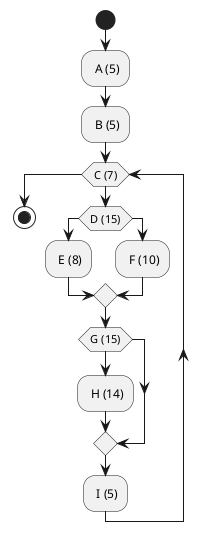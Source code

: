 @startuml
start

: A (5);
: B (5);

while (C (7))
  if (D (15))
    : E (8);
  else ()
    : F (10);
  endif

  if (G (15)) then
    : H (14);
  endif

    : I (5);

endwhile

stop
@enduml